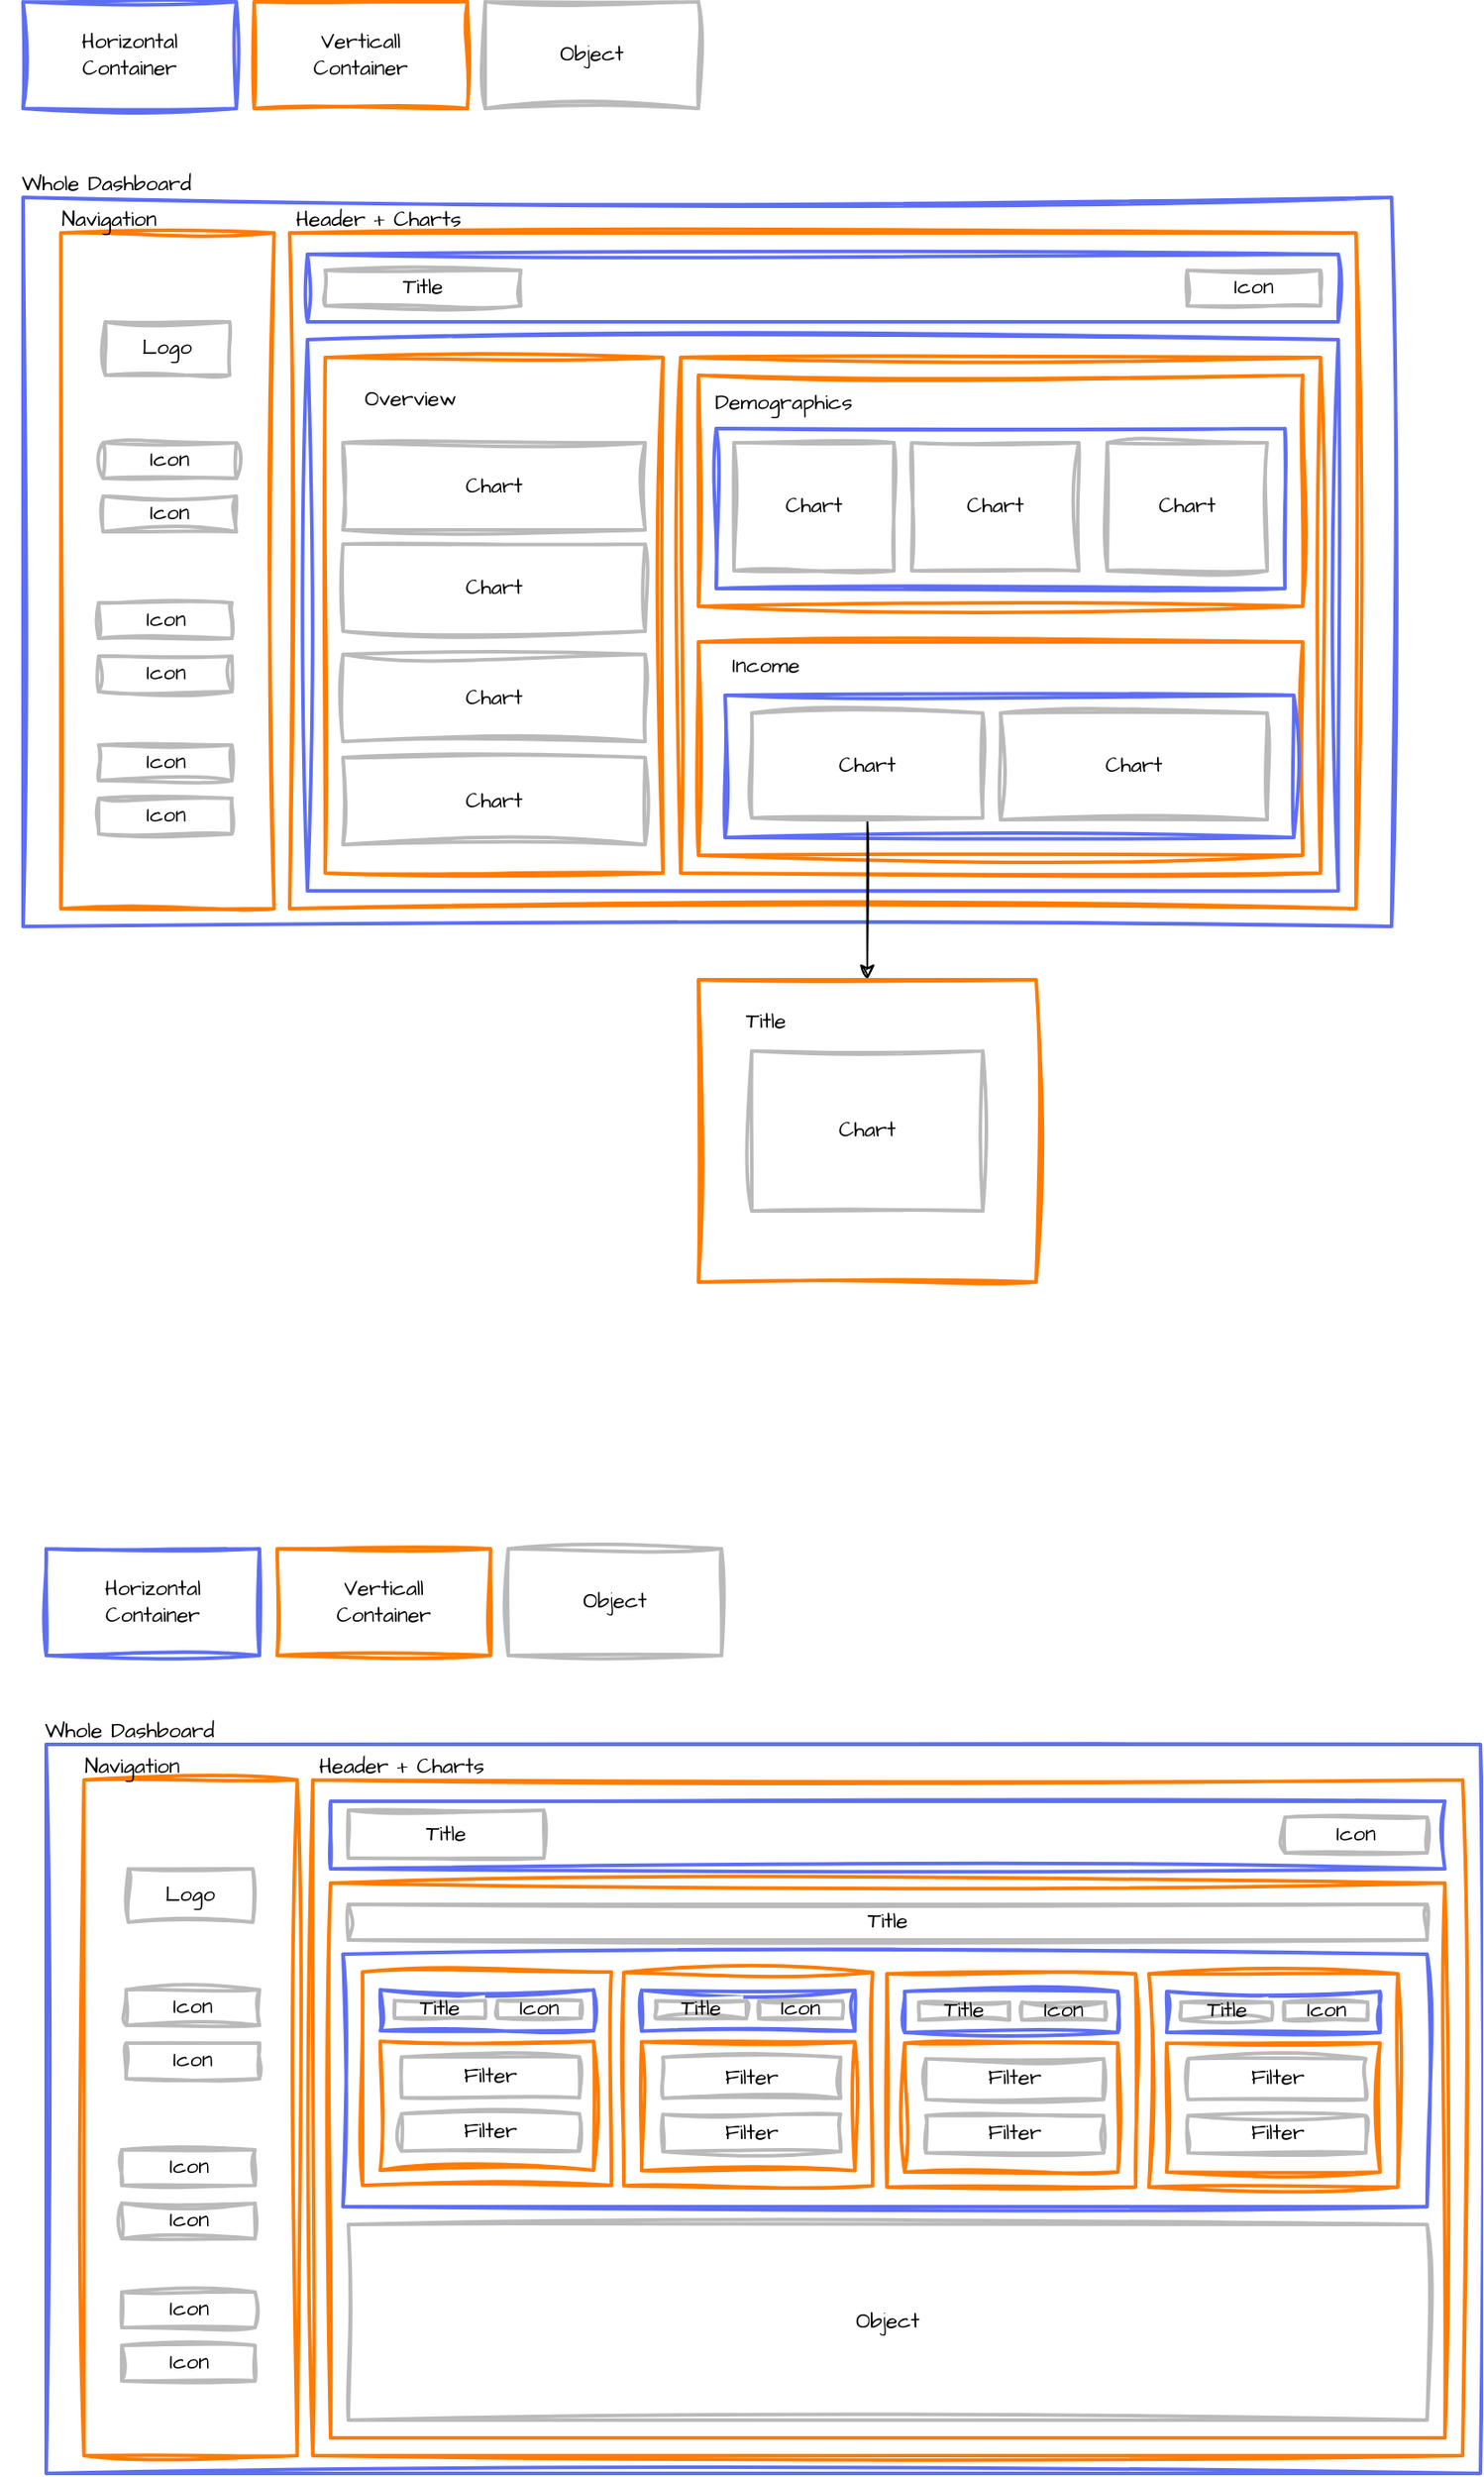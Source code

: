 <mxfile version="24.7.5">
  <diagram name="Page-1" id="OHAWIZGEzR0WurvWpqZ9">
    <mxGraphModel dx="1290" dy="629" grid="1" gridSize="10" guides="1" tooltips="1" connect="1" arrows="1" fold="1" page="1" pageScale="1" pageWidth="850" pageHeight="1100" math="0" shadow="0">
      <root>
        <mxCell id="0" />
        <mxCell id="1" parent="0" />
        <mxCell id="EzXioo47F4SOr7nf9TOk-4" value="Horizontal&lt;br&gt;Container" style="rounded=0;whiteSpace=wrap;html=1;sketch=1;hachureGap=4;jiggle=2;curveFitting=1;fontFamily=Architects Daughter;fontSource=https%3A%2F%2Ffonts.googleapis.com%2Fcss%3Ffamily%3DArchitects%2BDaughter;strokeColor=#5d6ef4;strokeWidth=2;" parent="1" vertex="1">
          <mxGeometry x="30" y="280" width="120" height="60" as="geometry" />
        </mxCell>
        <mxCell id="EzXioo47F4SOr7nf9TOk-5" value="Verticall&lt;br&gt;Container" style="rounded=0;whiteSpace=wrap;html=1;sketch=1;hachureGap=4;jiggle=2;curveFitting=1;fontFamily=Architects Daughter;fontSource=https%3A%2F%2Ffonts.googleapis.com%2Fcss%3Ffamily%3DArchitects%2BDaughter;strokeColor=#ff7b00;strokeWidth=2;" parent="1" vertex="1">
          <mxGeometry x="160" y="280" width="120" height="60" as="geometry" />
        </mxCell>
        <mxCell id="EzXioo47F4SOr7nf9TOk-6" value="Object" style="rounded=0;whiteSpace=wrap;html=1;sketch=1;hachureGap=4;jiggle=2;curveFitting=1;fontFamily=Architects Daughter;fontSource=https%3A%2F%2Ffonts.googleapis.com%2Fcss%3Ffamily%3DArchitects%2BDaughter;strokeColor=#bababa;strokeWidth=2;" parent="1" vertex="1">
          <mxGeometry x="290" y="280" width="120" height="60" as="geometry" />
        </mxCell>
        <mxCell id="EzXioo47F4SOr7nf9TOk-7" value="Horizontal&lt;br&gt;Container" style="rounded=0;whiteSpace=wrap;html=1;sketch=1;hachureGap=4;jiggle=2;curveFitting=1;fontFamily=Architects Daughter;fontSource=https%3A%2F%2Ffonts.googleapis.com%2Fcss%3Ffamily%3DArchitects%2BDaughter;strokeColor=#5d6ef4;strokeWidth=2;" parent="1" vertex="1">
          <mxGeometry x="30" y="390" width="770" height="410" as="geometry" />
        </mxCell>
        <mxCell id="EzXioo47F4SOr7nf9TOk-8" value="Whole Dashboard" style="text;html=1;align=center;verticalAlign=middle;whiteSpace=wrap;rounded=0;fontFamily=Architects Daughter;fontSource=https%3A%2F%2Ffonts.googleapis.com%2Fcss%3Ffamily%3DArchitects%2BDaughter;" parent="1" vertex="1">
          <mxGeometry x="17" y="370" width="120" height="25" as="geometry" />
        </mxCell>
        <mxCell id="EzXioo47F4SOr7nf9TOk-9" value="" style="rounded=0;whiteSpace=wrap;html=1;sketch=1;hachureGap=4;jiggle=2;curveFitting=1;fontFamily=Architects Daughter;fontSource=https%3A%2F%2Ffonts.googleapis.com%2Fcss%3Ffamily%3DArchitects%2BDaughter;strokeColor=#ff7b00;strokeWidth=2;" parent="1" vertex="1">
          <mxGeometry x="51.25" y="410" width="120" height="380" as="geometry" />
        </mxCell>
        <mxCell id="EzXioo47F4SOr7nf9TOk-10" value="" style="rounded=0;whiteSpace=wrap;html=1;sketch=1;hachureGap=4;jiggle=2;curveFitting=1;fontFamily=Architects Daughter;fontSource=https%3A%2F%2Ffonts.googleapis.com%2Fcss%3Ffamily%3DArchitects%2BDaughter;strokeColor=#ff7b00;strokeWidth=2;" parent="1" vertex="1">
          <mxGeometry x="180" y="410" width="600" height="380" as="geometry" />
        </mxCell>
        <mxCell id="EzXioo47F4SOr7nf9TOk-11" value="Navigation" style="text;html=1;align=center;verticalAlign=middle;whiteSpace=wrap;rounded=0;fontFamily=Architects Daughter;fontSource=https%3A%2F%2Ffonts.googleapis.com%2Fcss%3Ffamily%3DArchitects%2BDaughter;" parent="1" vertex="1">
          <mxGeometry x="20" y="390" width="117" height="25" as="geometry" />
        </mxCell>
        <mxCell id="EzXioo47F4SOr7nf9TOk-12" value="Header + Charts" style="text;html=1;align=center;verticalAlign=middle;whiteSpace=wrap;rounded=0;fontFamily=Architects Daughter;fontSource=https%3A%2F%2Ffonts.googleapis.com%2Fcss%3Ffamily%3DArchitects%2BDaughter;" parent="1" vertex="1">
          <mxGeometry x="170" y="390" width="120" height="25" as="geometry" />
        </mxCell>
        <mxCell id="EzXioo47F4SOr7nf9TOk-13" value="Logo" style="rounded=0;whiteSpace=wrap;html=1;sketch=1;hachureGap=4;jiggle=2;curveFitting=1;fontFamily=Architects Daughter;fontSource=https%3A%2F%2Ffonts.googleapis.com%2Fcss%3Ffamily%3DArchitects%2BDaughter;strokeColor=#bababa;strokeWidth=2;" parent="1" vertex="1">
          <mxGeometry x="76.25" y="460" width="70" height="30" as="geometry" />
        </mxCell>
        <mxCell id="EzXioo47F4SOr7nf9TOk-17" value="Icon" style="rounded=0;whiteSpace=wrap;html=1;sketch=1;hachureGap=4;jiggle=2;curveFitting=1;fontFamily=Architects Daughter;fontSource=https%3A%2F%2Ffonts.googleapis.com%2Fcss%3Ffamily%3DArchitects%2BDaughter;strokeColor=#bababa;strokeWidth=2;" parent="1" vertex="1">
          <mxGeometry x="72.5" y="728" width="75" height="20" as="geometry" />
        </mxCell>
        <mxCell id="EzXioo47F4SOr7nf9TOk-18" value="Icon" style="rounded=0;whiteSpace=wrap;html=1;sketch=1;hachureGap=4;jiggle=2;curveFitting=1;fontFamily=Architects Daughter;fontSource=https%3A%2F%2Ffonts.googleapis.com%2Fcss%3Ffamily%3DArchitects%2BDaughter;strokeColor=#bababa;strokeWidth=2;" parent="1" vertex="1">
          <mxGeometry x="72.5" y="698" width="75" height="20" as="geometry" />
        </mxCell>
        <mxCell id="EzXioo47F4SOr7nf9TOk-19" value="Icon" style="rounded=0;whiteSpace=wrap;html=1;sketch=1;hachureGap=4;jiggle=2;curveFitting=1;fontFamily=Architects Daughter;fontSource=https%3A%2F%2Ffonts.googleapis.com%2Fcss%3Ffamily%3DArchitects%2BDaughter;strokeColor=#bababa;strokeWidth=2;" parent="1" vertex="1">
          <mxGeometry x="72.5" y="648" width="75" height="20" as="geometry" />
        </mxCell>
        <mxCell id="EzXioo47F4SOr7nf9TOk-20" value="Icon" style="rounded=0;whiteSpace=wrap;html=1;sketch=1;hachureGap=4;jiggle=2;curveFitting=1;fontFamily=Architects Daughter;fontSource=https%3A%2F%2Ffonts.googleapis.com%2Fcss%3Ffamily%3DArchitects%2BDaughter;strokeColor=#bababa;strokeWidth=2;" parent="1" vertex="1">
          <mxGeometry x="72.5" y="618" width="75" height="20" as="geometry" />
        </mxCell>
        <mxCell id="EzXioo47F4SOr7nf9TOk-21" value="Icon" style="rounded=0;whiteSpace=wrap;html=1;sketch=1;hachureGap=4;jiggle=2;curveFitting=1;fontFamily=Architects Daughter;fontSource=https%3A%2F%2Ffonts.googleapis.com%2Fcss%3Ffamily%3DArchitects%2BDaughter;strokeColor=#bababa;strokeWidth=2;" parent="1" vertex="1">
          <mxGeometry x="75" y="558" width="75" height="20" as="geometry" />
        </mxCell>
        <mxCell id="EzXioo47F4SOr7nf9TOk-22" value="Icon" style="rounded=0;whiteSpace=wrap;html=1;sketch=1;hachureGap=4;jiggle=2;curveFitting=1;fontFamily=Architects Daughter;fontSource=https%3A%2F%2Ffonts.googleapis.com%2Fcss%3Ffamily%3DArchitects%2BDaughter;strokeColor=#bababa;strokeWidth=2;" parent="1" vertex="1">
          <mxGeometry x="75" y="528" width="75" height="20" as="geometry" />
        </mxCell>
        <mxCell id="EzXioo47F4SOr7nf9TOk-23" value="" style="rounded=0;whiteSpace=wrap;html=1;sketch=1;hachureGap=4;jiggle=2;curveFitting=1;fontFamily=Architects Daughter;fontSource=https%3A%2F%2Ffonts.googleapis.com%2Fcss%3Ffamily%3DArchitects%2BDaughter;strokeColor=#5d6ef4;strokeWidth=2;" parent="1" vertex="1">
          <mxGeometry x="190" y="422" width="580" height="38" as="geometry" />
        </mxCell>
        <mxCell id="EzXioo47F4SOr7nf9TOk-24" value="Horizontal&lt;br&gt;Container" style="rounded=0;whiteSpace=wrap;html=1;sketch=1;hachureGap=4;jiggle=2;curveFitting=1;fontFamily=Architects Daughter;fontSource=https%3A%2F%2Ffonts.googleapis.com%2Fcss%3Ffamily%3DArchitects%2BDaughter;strokeColor=#5d6ef4;strokeWidth=2;" parent="1" vertex="1">
          <mxGeometry x="190" y="470" width="580" height="310" as="geometry" />
        </mxCell>
        <mxCell id="EzXioo47F4SOr7nf9TOk-25" value="" style="rounded=0;whiteSpace=wrap;html=1;sketch=1;hachureGap=4;jiggle=2;curveFitting=1;fontFamily=Architects Daughter;fontSource=https%3A%2F%2Ffonts.googleapis.com%2Fcss%3Ffamily%3DArchitects%2BDaughter;strokeColor=#ff7b00;strokeWidth=2;" parent="1" vertex="1">
          <mxGeometry x="200" y="480" width="190" height="290" as="geometry" />
        </mxCell>
        <mxCell id="EzXioo47F4SOr7nf9TOk-26" value="" style="rounded=0;whiteSpace=wrap;html=1;sketch=1;hachureGap=4;jiggle=2;curveFitting=1;fontFamily=Architects Daughter;fontSource=https%3A%2F%2Ffonts.googleapis.com%2Fcss%3Ffamily%3DArchitects%2BDaughter;strokeColor=#ff7b00;strokeWidth=2;" parent="1" vertex="1">
          <mxGeometry x="400" y="480" width="360" height="290" as="geometry" />
        </mxCell>
        <mxCell id="EzXioo47F4SOr7nf9TOk-27" value="Title" style="rounded=0;whiteSpace=wrap;html=1;sketch=1;hachureGap=4;jiggle=2;curveFitting=1;fontFamily=Architects Daughter;fontSource=https%3A%2F%2Ffonts.googleapis.com%2Fcss%3Ffamily%3DArchitects%2BDaughter;strokeColor=#bababa;strokeWidth=2;" parent="1" vertex="1">
          <mxGeometry x="200" y="431" width="110" height="20" as="geometry" />
        </mxCell>
        <mxCell id="EzXioo47F4SOr7nf9TOk-28" value="Icon" style="rounded=0;whiteSpace=wrap;html=1;sketch=1;hachureGap=4;jiggle=2;curveFitting=1;fontFamily=Architects Daughter;fontSource=https%3A%2F%2Ffonts.googleapis.com%2Fcss%3Ffamily%3DArchitects%2BDaughter;strokeColor=#bababa;strokeWidth=2;" parent="1" vertex="1">
          <mxGeometry x="685" y="431" width="75" height="20" as="geometry" />
        </mxCell>
        <mxCell id="EzXioo47F4SOr7nf9TOk-29" value="Overview" style="text;html=1;align=center;verticalAlign=middle;whiteSpace=wrap;rounded=0;fontFamily=Architects Daughter;fontSource=https%3A%2F%2Ffonts.googleapis.com%2Fcss%3Ffamily%3DArchitects%2BDaughter;" parent="1" vertex="1">
          <mxGeometry x="190" y="490" width="116" height="28" as="geometry" />
        </mxCell>
        <mxCell id="EzXioo47F4SOr7nf9TOk-30" value="" style="rounded=0;whiteSpace=wrap;html=1;sketch=1;hachureGap=4;jiggle=2;curveFitting=1;fontFamily=Architects Daughter;fontSource=https%3A%2F%2Ffonts.googleapis.com%2Fcss%3Ffamily%3DArchitects%2BDaughter;strokeColor=#ff7b00;strokeWidth=2;" parent="1" vertex="1">
          <mxGeometry x="410" y="490" width="340" height="130" as="geometry" />
        </mxCell>
        <mxCell id="EzXioo47F4SOr7nf9TOk-31" value="" style="rounded=0;whiteSpace=wrap;html=1;sketch=1;hachureGap=4;jiggle=2;curveFitting=1;fontFamily=Architects Daughter;fontSource=https%3A%2F%2Ffonts.googleapis.com%2Fcss%3Ffamily%3DArchitects%2BDaughter;strokeColor=#ff7b00;strokeWidth=2;" parent="1" vertex="1">
          <mxGeometry x="410" y="640" width="340" height="120" as="geometry" />
        </mxCell>
        <mxCell id="EzXioo47F4SOr7nf9TOk-32" value="Demographics" style="text;html=1;align=center;verticalAlign=middle;whiteSpace=wrap;rounded=0;fontFamily=Architects Daughter;fontSource=https%3A%2F%2Ffonts.googleapis.com%2Fcss%3Ffamily%3DArchitects%2BDaughter;" parent="1" vertex="1">
          <mxGeometry x="400" y="492" width="116" height="28" as="geometry" />
        </mxCell>
        <mxCell id="EzXioo47F4SOr7nf9TOk-33" value="Income" style="text;html=1;align=center;verticalAlign=middle;whiteSpace=wrap;rounded=0;fontFamily=Architects Daughter;fontSource=https%3A%2F%2Ffonts.googleapis.com%2Fcss%3Ffamily%3DArchitects%2BDaughter;" parent="1" vertex="1">
          <mxGeometry x="390" y="640" width="116" height="28" as="geometry" />
        </mxCell>
        <mxCell id="EzXioo47F4SOr7nf9TOk-34" value="" style="rounded=0;whiteSpace=wrap;html=1;sketch=1;hachureGap=4;jiggle=2;curveFitting=1;fontFamily=Architects Daughter;fontSource=https%3A%2F%2Ffonts.googleapis.com%2Fcss%3Ffamily%3DArchitects%2BDaughter;strokeColor=#5d6ef4;strokeWidth=2;" parent="1" vertex="1">
          <mxGeometry x="420" y="520" width="320" height="90" as="geometry" />
        </mxCell>
        <mxCell id="EzXioo47F4SOr7nf9TOk-35" value="Chart" style="rounded=0;whiteSpace=wrap;html=1;sketch=1;hachureGap=4;jiggle=2;curveFitting=1;fontFamily=Architects Daughter;fontSource=https%3A%2F%2Ffonts.googleapis.com%2Fcss%3Ffamily%3DArchitects%2BDaughter;strokeColor=#bababa;strokeWidth=2;" parent="1" vertex="1">
          <mxGeometry x="430" y="528" width="90" height="72" as="geometry" />
        </mxCell>
        <mxCell id="EzXioo47F4SOr7nf9TOk-42" value="Chart" style="rounded=0;whiteSpace=wrap;html=1;sketch=1;hachureGap=4;jiggle=2;curveFitting=1;fontFamily=Architects Daughter;fontSource=https%3A%2F%2Ffonts.googleapis.com%2Fcss%3Ffamily%3DArchitects%2BDaughter;strokeColor=#bababa;strokeWidth=2;" parent="1" vertex="1">
          <mxGeometry x="640" y="528" width="90" height="72" as="geometry" />
        </mxCell>
        <mxCell id="EzXioo47F4SOr7nf9TOk-43" value="Chart" style="rounded=0;whiteSpace=wrap;html=1;sketch=1;hachureGap=4;jiggle=2;curveFitting=1;fontFamily=Architects Daughter;fontSource=https%3A%2F%2Ffonts.googleapis.com%2Fcss%3Ffamily%3DArchitects%2BDaughter;strokeColor=#bababa;strokeWidth=2;" parent="1" vertex="1">
          <mxGeometry x="530" y="528" width="94" height="72" as="geometry" />
        </mxCell>
        <mxCell id="EzXioo47F4SOr7nf9TOk-44" value="" style="rounded=0;whiteSpace=wrap;html=1;sketch=1;hachureGap=4;jiggle=2;curveFitting=1;fontFamily=Architects Daughter;fontSource=https%3A%2F%2Ffonts.googleapis.com%2Fcss%3Ffamily%3DArchitects%2BDaughter;strokeColor=#5d6ef4;strokeWidth=2;" parent="1" vertex="1">
          <mxGeometry x="425" y="670" width="320" height="80" as="geometry" />
        </mxCell>
        <mxCell id="EzXioo47F4SOr7nf9TOk-53" style="edgeStyle=orthogonalEdgeStyle;rounded=0;sketch=1;hachureGap=4;jiggle=2;curveFitting=1;orthogonalLoop=1;jettySize=auto;html=1;exitX=0.5;exitY=1;exitDx=0;exitDy=0;entryX=0.5;entryY=0;entryDx=0;entryDy=0;fontFamily=Architects Daughter;fontSource=https%3A%2F%2Ffonts.googleapis.com%2Fcss%3Ffamily%3DArchitects%2BDaughter;" parent="1" source="EzXioo47F4SOr7nf9TOk-45" target="EzXioo47F4SOr7nf9TOk-49" edge="1">
          <mxGeometry relative="1" as="geometry" />
        </mxCell>
        <mxCell id="EzXioo47F4SOr7nf9TOk-45" value="Chart" style="rounded=0;whiteSpace=wrap;html=1;sketch=1;hachureGap=4;jiggle=2;curveFitting=1;fontFamily=Architects Daughter;fontSource=https%3A%2F%2Ffonts.googleapis.com%2Fcss%3Ffamily%3DArchitects%2BDaughter;strokeColor=#bababa;strokeWidth=2;" parent="1" vertex="1">
          <mxGeometry x="440" y="680" width="130" height="59" as="geometry" />
        </mxCell>
        <mxCell id="EzXioo47F4SOr7nf9TOk-48" value="Chart" style="rounded=0;whiteSpace=wrap;html=1;sketch=1;hachureGap=4;jiggle=2;curveFitting=1;fontFamily=Architects Daughter;fontSource=https%3A%2F%2Ffonts.googleapis.com%2Fcss%3Ffamily%3DArchitects%2BDaughter;strokeColor=#bababa;strokeWidth=2;" parent="1" vertex="1">
          <mxGeometry x="580" y="680" width="150" height="60" as="geometry" />
        </mxCell>
        <mxCell id="EzXioo47F4SOr7nf9TOk-49" value="" style="rounded=0;whiteSpace=wrap;html=1;sketch=1;hachureGap=4;jiggle=2;curveFitting=1;fontFamily=Architects Daughter;fontSource=https%3A%2F%2Ffonts.googleapis.com%2Fcss%3Ffamily%3DArchitects%2BDaughter;strokeColor=#ff7b00;strokeWidth=2;" parent="1" vertex="1">
          <mxGeometry x="410" y="830" width="190" height="170" as="geometry" />
        </mxCell>
        <mxCell id="EzXioo47F4SOr7nf9TOk-50" value="Title" style="text;html=1;align=center;verticalAlign=middle;whiteSpace=wrap;rounded=0;fontFamily=Architects Daughter;fontSource=https%3A%2F%2Ffonts.googleapis.com%2Fcss%3Ffamily%3DArchitects%2BDaughter;" parent="1" vertex="1">
          <mxGeometry x="390" y="840" width="116" height="28" as="geometry" />
        </mxCell>
        <mxCell id="EzXioo47F4SOr7nf9TOk-51" value="Chart" style="rounded=0;whiteSpace=wrap;html=1;sketch=1;hachureGap=4;jiggle=2;curveFitting=1;fontFamily=Architects Daughter;fontSource=https%3A%2F%2Ffonts.googleapis.com%2Fcss%3Ffamily%3DArchitects%2BDaughter;strokeColor=#bababa;strokeWidth=2;" parent="1" vertex="1">
          <mxGeometry x="440" y="870" width="130" height="90" as="geometry" />
        </mxCell>
        <mxCell id="EzXioo47F4SOr7nf9TOk-52" style="edgeStyle=orthogonalEdgeStyle;rounded=0;sketch=1;hachureGap=4;jiggle=2;curveFitting=1;orthogonalLoop=1;jettySize=auto;html=1;exitX=0.5;exitY=1;exitDx=0;exitDy=0;fontFamily=Architects Daughter;fontSource=https%3A%2F%2Ffonts.googleapis.com%2Fcss%3Ffamily%3DArchitects%2BDaughter;" parent="1" source="EzXioo47F4SOr7nf9TOk-49" target="EzXioo47F4SOr7nf9TOk-49" edge="1">
          <mxGeometry relative="1" as="geometry" />
        </mxCell>
        <mxCell id="EzXioo47F4SOr7nf9TOk-54" value="Chart" style="rounded=0;whiteSpace=wrap;html=1;sketch=1;hachureGap=4;jiggle=2;curveFitting=1;fontFamily=Architects Daughter;fontSource=https%3A%2F%2Ffonts.googleapis.com%2Fcss%3Ffamily%3DArchitects%2BDaughter;strokeColor=#bababa;strokeWidth=2;" parent="1" vertex="1">
          <mxGeometry x="210" y="528" width="170" height="49" as="geometry" />
        </mxCell>
        <mxCell id="EzXioo47F4SOr7nf9TOk-55" value="Chart" style="rounded=0;whiteSpace=wrap;html=1;sketch=1;hachureGap=4;jiggle=2;curveFitting=1;fontFamily=Architects Daughter;fontSource=https%3A%2F%2Ffonts.googleapis.com%2Fcss%3Ffamily%3DArchitects%2BDaughter;strokeColor=#bababa;strokeWidth=2;" parent="1" vertex="1">
          <mxGeometry x="210" y="585" width="170" height="49" as="geometry" />
        </mxCell>
        <mxCell id="EzXioo47F4SOr7nf9TOk-56" value="Chart" style="rounded=0;whiteSpace=wrap;html=1;sketch=1;hachureGap=4;jiggle=2;curveFitting=1;fontFamily=Architects Daughter;fontSource=https%3A%2F%2Ffonts.googleapis.com%2Fcss%3Ffamily%3DArchitects%2BDaughter;strokeColor=#bababa;strokeWidth=2;" parent="1" vertex="1">
          <mxGeometry x="210" y="647" width="170" height="49" as="geometry" />
        </mxCell>
        <mxCell id="EzXioo47F4SOr7nf9TOk-57" value="Chart" style="rounded=0;whiteSpace=wrap;html=1;sketch=1;hachureGap=4;jiggle=2;curveFitting=1;fontFamily=Architects Daughter;fontSource=https%3A%2F%2Ffonts.googleapis.com%2Fcss%3Ffamily%3DArchitects%2BDaughter;strokeColor=#bababa;strokeWidth=2;" parent="1" vertex="1">
          <mxGeometry x="210" y="705" width="170" height="49" as="geometry" />
        </mxCell>
        <mxCell id="H-JO2pR7W067srRRhPa5-1" value="Horizontal&lt;br&gt;Container" style="rounded=0;whiteSpace=wrap;html=1;sketch=1;hachureGap=4;jiggle=2;curveFitting=1;fontFamily=Architects Daughter;fontSource=https%3A%2F%2Ffonts.googleapis.com%2Fcss%3Ffamily%3DArchitects%2BDaughter;strokeColor=#5d6ef4;strokeWidth=2;" vertex="1" parent="1">
          <mxGeometry x="43" y="1150" width="120" height="60" as="geometry" />
        </mxCell>
        <mxCell id="H-JO2pR7W067srRRhPa5-2" value="Verticall&lt;br&gt;Container" style="rounded=0;whiteSpace=wrap;html=1;sketch=1;hachureGap=4;jiggle=2;curveFitting=1;fontFamily=Architects Daughter;fontSource=https%3A%2F%2Ffonts.googleapis.com%2Fcss%3Ffamily%3DArchitects%2BDaughter;strokeColor=#ff7b00;strokeWidth=2;" vertex="1" parent="1">
          <mxGeometry x="173" y="1150" width="120" height="60" as="geometry" />
        </mxCell>
        <mxCell id="H-JO2pR7W067srRRhPa5-3" value="Object" style="rounded=0;whiteSpace=wrap;html=1;sketch=1;hachureGap=4;jiggle=2;curveFitting=1;fontFamily=Architects Daughter;fontSource=https%3A%2F%2Ffonts.googleapis.com%2Fcss%3Ffamily%3DArchitects%2BDaughter;strokeColor=#bababa;strokeWidth=2;" vertex="1" parent="1">
          <mxGeometry x="303" y="1150" width="120" height="60" as="geometry" />
        </mxCell>
        <mxCell id="H-JO2pR7W067srRRhPa5-4" value="Horizontal&lt;br&gt;Container" style="rounded=0;whiteSpace=wrap;html=1;sketch=1;hachureGap=4;jiggle=2;curveFitting=1;fontFamily=Architects Daughter;fontSource=https%3A%2F%2Ffonts.googleapis.com%2Fcss%3Ffamily%3DArchitects%2BDaughter;strokeColor=#5d6ef4;strokeWidth=2;" vertex="1" parent="1">
          <mxGeometry x="43" y="1260" width="807" height="410" as="geometry" />
        </mxCell>
        <mxCell id="H-JO2pR7W067srRRhPa5-5" value="Whole Dashboard" style="text;html=1;align=center;verticalAlign=middle;whiteSpace=wrap;rounded=0;fontFamily=Architects Daughter;fontSource=https%3A%2F%2Ffonts.googleapis.com%2Fcss%3Ffamily%3DArchitects%2BDaughter;" vertex="1" parent="1">
          <mxGeometry x="30" y="1240" width="120" height="25" as="geometry" />
        </mxCell>
        <mxCell id="H-JO2pR7W067srRRhPa5-6" value="" style="rounded=0;whiteSpace=wrap;html=1;sketch=1;hachureGap=4;jiggle=2;curveFitting=1;fontFamily=Architects Daughter;fontSource=https%3A%2F%2Ffonts.googleapis.com%2Fcss%3Ffamily%3DArchitects%2BDaughter;strokeColor=#ff7b00;strokeWidth=2;" vertex="1" parent="1">
          <mxGeometry x="64.25" y="1280" width="120" height="380" as="geometry" />
        </mxCell>
        <mxCell id="H-JO2pR7W067srRRhPa5-7" value="" style="rounded=0;whiteSpace=wrap;html=1;sketch=1;hachureGap=4;jiggle=2;curveFitting=1;fontFamily=Architects Daughter;fontSource=https%3A%2F%2Ffonts.googleapis.com%2Fcss%3Ffamily%3DArchitects%2BDaughter;strokeColor=#ff7b00;strokeWidth=2;" vertex="1" parent="1">
          <mxGeometry x="193" y="1280" width="647" height="380" as="geometry" />
        </mxCell>
        <mxCell id="H-JO2pR7W067srRRhPa5-8" value="Navigation" style="text;html=1;align=center;verticalAlign=middle;whiteSpace=wrap;rounded=0;fontFamily=Architects Daughter;fontSource=https%3A%2F%2Ffonts.googleapis.com%2Fcss%3Ffamily%3DArchitects%2BDaughter;" vertex="1" parent="1">
          <mxGeometry x="33" y="1260" width="117" height="25" as="geometry" />
        </mxCell>
        <mxCell id="H-JO2pR7W067srRRhPa5-9" value="Header + Charts" style="text;html=1;align=center;verticalAlign=middle;whiteSpace=wrap;rounded=0;fontFamily=Architects Daughter;fontSource=https%3A%2F%2Ffonts.googleapis.com%2Fcss%3Ffamily%3DArchitects%2BDaughter;" vertex="1" parent="1">
          <mxGeometry x="183" y="1260" width="120" height="25" as="geometry" />
        </mxCell>
        <mxCell id="H-JO2pR7W067srRRhPa5-10" value="Logo" style="rounded=0;whiteSpace=wrap;html=1;sketch=1;hachureGap=4;jiggle=2;curveFitting=1;fontFamily=Architects Daughter;fontSource=https%3A%2F%2Ffonts.googleapis.com%2Fcss%3Ffamily%3DArchitects%2BDaughter;strokeColor=#bababa;strokeWidth=2;" vertex="1" parent="1">
          <mxGeometry x="89.25" y="1330" width="70" height="30" as="geometry" />
        </mxCell>
        <mxCell id="H-JO2pR7W067srRRhPa5-11" value="Icon" style="rounded=0;whiteSpace=wrap;html=1;sketch=1;hachureGap=4;jiggle=2;curveFitting=1;fontFamily=Architects Daughter;fontSource=https%3A%2F%2Ffonts.googleapis.com%2Fcss%3Ffamily%3DArchitects%2BDaughter;strokeColor=#bababa;strokeWidth=2;" vertex="1" parent="1">
          <mxGeometry x="85.5" y="1598" width="75" height="20" as="geometry" />
        </mxCell>
        <mxCell id="H-JO2pR7W067srRRhPa5-12" value="Icon" style="rounded=0;whiteSpace=wrap;html=1;sketch=1;hachureGap=4;jiggle=2;curveFitting=1;fontFamily=Architects Daughter;fontSource=https%3A%2F%2Ffonts.googleapis.com%2Fcss%3Ffamily%3DArchitects%2BDaughter;strokeColor=#bababa;strokeWidth=2;" vertex="1" parent="1">
          <mxGeometry x="85.5" y="1568" width="75" height="20" as="geometry" />
        </mxCell>
        <mxCell id="H-JO2pR7W067srRRhPa5-13" value="Icon" style="rounded=0;whiteSpace=wrap;html=1;sketch=1;hachureGap=4;jiggle=2;curveFitting=1;fontFamily=Architects Daughter;fontSource=https%3A%2F%2Ffonts.googleapis.com%2Fcss%3Ffamily%3DArchitects%2BDaughter;strokeColor=#bababa;strokeWidth=2;" vertex="1" parent="1">
          <mxGeometry x="85.5" y="1518" width="75" height="20" as="geometry" />
        </mxCell>
        <mxCell id="H-JO2pR7W067srRRhPa5-14" value="Icon" style="rounded=0;whiteSpace=wrap;html=1;sketch=1;hachureGap=4;jiggle=2;curveFitting=1;fontFamily=Architects Daughter;fontSource=https%3A%2F%2Ffonts.googleapis.com%2Fcss%3Ffamily%3DArchitects%2BDaughter;strokeColor=#bababa;strokeWidth=2;" vertex="1" parent="1">
          <mxGeometry x="85.5" y="1488" width="75" height="20" as="geometry" />
        </mxCell>
        <mxCell id="H-JO2pR7W067srRRhPa5-15" value="Icon" style="rounded=0;whiteSpace=wrap;html=1;sketch=1;hachureGap=4;jiggle=2;curveFitting=1;fontFamily=Architects Daughter;fontSource=https%3A%2F%2Ffonts.googleapis.com%2Fcss%3Ffamily%3DArchitects%2BDaughter;strokeColor=#bababa;strokeWidth=2;" vertex="1" parent="1">
          <mxGeometry x="88" y="1428" width="75" height="20" as="geometry" />
        </mxCell>
        <mxCell id="H-JO2pR7W067srRRhPa5-16" value="Icon" style="rounded=0;whiteSpace=wrap;html=1;sketch=1;hachureGap=4;jiggle=2;curveFitting=1;fontFamily=Architects Daughter;fontSource=https%3A%2F%2Ffonts.googleapis.com%2Fcss%3Ffamily%3DArchitects%2BDaughter;strokeColor=#bababa;strokeWidth=2;" vertex="1" parent="1">
          <mxGeometry x="88" y="1398" width="75" height="20" as="geometry" />
        </mxCell>
        <mxCell id="H-JO2pR7W067srRRhPa5-17" value="" style="rounded=0;whiteSpace=wrap;html=1;sketch=1;hachureGap=4;jiggle=2;curveFitting=1;fontFamily=Architects Daughter;fontSource=https%3A%2F%2Ffonts.googleapis.com%2Fcss%3Ffamily%3DArchitects%2BDaughter;strokeColor=#5d6ef4;strokeWidth=2;" vertex="1" parent="1">
          <mxGeometry x="203" y="1292" width="627" height="38" as="geometry" />
        </mxCell>
        <mxCell id="H-JO2pR7W067srRRhPa5-21" value="Title" style="rounded=0;whiteSpace=wrap;html=1;sketch=1;hachureGap=4;jiggle=2;curveFitting=1;fontFamily=Architects Daughter;fontSource=https%3A%2F%2Ffonts.googleapis.com%2Fcss%3Ffamily%3DArchitects%2BDaughter;strokeColor=#bababa;strokeWidth=2;" vertex="1" parent="1">
          <mxGeometry x="213" y="1297" width="110" height="27" as="geometry" />
        </mxCell>
        <mxCell id="H-JO2pR7W067srRRhPa5-22" value="Icon" style="rounded=0;whiteSpace=wrap;html=1;sketch=1;hachureGap=4;jiggle=2;curveFitting=1;fontFamily=Architects Daughter;fontSource=https%3A%2F%2Ffonts.googleapis.com%2Fcss%3Ffamily%3DArchitects%2BDaughter;strokeColor=#bababa;strokeWidth=2;" vertex="1" parent="1">
          <mxGeometry x="740" y="1301" width="80" height="20" as="geometry" />
        </mxCell>
        <mxCell id="H-JO2pR7W067srRRhPa5-39" value="" style="rounded=0;whiteSpace=wrap;html=1;sketch=1;hachureGap=4;jiggle=2;curveFitting=1;fontFamily=Architects Daughter;fontSource=https%3A%2F%2Ffonts.googleapis.com%2Fcss%3Ffamily%3DArchitects%2BDaughter;strokeColor=#ff7b00;strokeWidth=2;" vertex="1" parent="1">
          <mxGeometry x="203" y="1338" width="627" height="312" as="geometry" />
        </mxCell>
        <mxCell id="H-JO2pR7W067srRRhPa5-40" value="Title" style="rounded=0;whiteSpace=wrap;html=1;sketch=1;hachureGap=4;jiggle=2;curveFitting=1;fontFamily=Architects Daughter;fontSource=https%3A%2F%2Ffonts.googleapis.com%2Fcss%3Ffamily%3DArchitects%2BDaughter;strokeColor=#bababa;strokeWidth=2;" vertex="1" parent="1">
          <mxGeometry x="213" y="1350" width="607" height="20" as="geometry" />
        </mxCell>
        <mxCell id="H-JO2pR7W067srRRhPa5-41" value="" style="rounded=0;whiteSpace=wrap;html=1;sketch=1;hachureGap=4;jiggle=2;curveFitting=1;fontFamily=Architects Daughter;fontSource=https%3A%2F%2Ffonts.googleapis.com%2Fcss%3Ffamily%3DArchitects%2BDaughter;strokeColor=#5d6ef4;strokeWidth=2;" vertex="1" parent="1">
          <mxGeometry x="210" y="1378" width="610" height="142" as="geometry" />
        </mxCell>
        <mxCell id="H-JO2pR7W067srRRhPa5-53" value="Object" style="rounded=0;whiteSpace=wrap;html=1;sketch=1;hachureGap=4;jiggle=2;curveFitting=1;fontFamily=Architects Daughter;fontSource=https%3A%2F%2Ffonts.googleapis.com%2Fcss%3Ffamily%3DArchitects%2BDaughter;strokeColor=#bababa;strokeWidth=2;" vertex="1" parent="1">
          <mxGeometry x="213" y="1530" width="607" height="110" as="geometry" />
        </mxCell>
        <mxCell id="H-JO2pR7W067srRRhPa5-62" value="Verticall&lt;br&gt;Container" style="rounded=0;whiteSpace=wrap;html=1;sketch=1;hachureGap=4;jiggle=2;curveFitting=1;fontFamily=Architects Daughter;fontSource=https%3A%2F%2Ffonts.googleapis.com%2Fcss%3Ffamily%3DArchitects%2BDaughter;strokeColor=#ff7b00;strokeWidth=2;" vertex="1" parent="1">
          <mxGeometry x="221" y="1388" width="140" height="120" as="geometry" />
        </mxCell>
        <mxCell id="H-JO2pR7W067srRRhPa5-63" value="" style="rounded=0;whiteSpace=wrap;html=1;sketch=1;hachureGap=4;jiggle=2;curveFitting=1;fontFamily=Architects Daughter;fontSource=https%3A%2F%2Ffonts.googleapis.com%2Fcss%3Ffamily%3DArchitects%2BDaughter;strokeColor=#ff7b00;strokeWidth=2;" vertex="1" parent="1">
          <mxGeometry x="231" y="1427" width="120" height="72.5" as="geometry" />
        </mxCell>
        <mxCell id="H-JO2pR7W067srRRhPa5-64" value="Filter&lt;span style=&quot;color: rgba(0, 0, 0, 0); font-family: monospace; font-size: 0px; text-align: start; text-wrap: nowrap;&quot;&gt;%3CmxGraphModel%3E%3Croot%3E%3CmxCell%20id%3D%220%22%2F%3E%3CmxCell%20id%3D%221%22%20parent%3D%220%22%2F%3E%3CmxCell%20id%3D%222%22%20value%3D%22Object%22%20style%3D%22rounded%3D0%3BwhiteSpace%3Dwrap%3Bhtml%3D1%3Bsketch%3D1%3BhachureGap%3D4%3Bjiggle%3D2%3BcurveFitting%3D1%3BfontFamily%3DArchitects%20Daughter%3BfontSource%3Dhttps%253A%252F%252Ffonts.googleapis.com%252Fcss%253Ffamily%253DArchitects%252BDaughter%3BstrokeColor%3D%23bababa%3BstrokeWidth%3D2%3B%22%20vertex%3D%221%22%20parent%3D%221%22%3E%3CmxGeometry%20x%3D%22303%22%20y%3D%221150%22%20width%3D%22120%22%20height%3D%2260%22%20as%3D%22geometry%22%2F%3E%3C%2FmxCell%3E%3C%2Froot%3E%3C%2FmxGraphModel%3E&lt;/span&gt;" style="rounded=0;whiteSpace=wrap;html=1;sketch=1;hachureGap=4;jiggle=2;curveFitting=1;fontFamily=Architects Daughter;fontSource=https%3A%2F%2Ffonts.googleapis.com%2Fcss%3Ffamily%3DArchitects%2BDaughter;strokeColor=#bababa;strokeWidth=2;" vertex="1" parent="1">
          <mxGeometry x="243" y="1435.75" width="100" height="23" as="geometry" />
        </mxCell>
        <mxCell id="H-JO2pR7W067srRRhPa5-65" value="Filter&lt;span style=&quot;color: rgba(0, 0, 0, 0); font-family: monospace; font-size: 0px; text-align: start; text-wrap: nowrap;&quot;&gt;%3CmxGraphModel%3E%3Croot%3E%3CmxCell%20id%3D%220%22%2F%3E%3CmxCell%20id%3D%221%22%20parent%3D%220%22%2F%3E%3CmxCell%20id%3D%222%22%20value%3D%22Object%22%20style%3D%22rounded%3D0%3BwhiteSpace%3Dwrap%3Bhtml%3D1%3Bsketch%3D1%3BhachureGap%3D4%3Bjiggle%3D2%3BcurveFitting%3D1%3BfontFamily%3DArchitects%20Daughter%3BfontSource%3Dhttps%253A%252F%252Ffonts.googleapis.com%252Fcss%253Ffamily%253DArchitects%252BDaughter%3BstrokeColor%3D%23bababa%3BstrokeWidth%3D2%3B%22%20vertex%3D%221%22%20parent%3D%221%22%3E%3CmxGeometry%20x%3D%22303%22%20y%3D%221150%22%20width%3D%22120%22%20height%3D%2260%22%20as%3D%22geometry%22%2F%3E%3C%2FmxCell%3E%3C%2Froot%3E%3C%2FmxGraphModel%3E&lt;/span&gt;" style="rounded=0;whiteSpace=wrap;html=1;sketch=1;hachureGap=4;jiggle=2;curveFitting=1;fontFamily=Architects Daughter;fontSource=https%3A%2F%2Ffonts.googleapis.com%2Fcss%3Ffamily%3DArchitects%2BDaughter;strokeColor=#bababa;strokeWidth=2;" vertex="1" parent="1">
          <mxGeometry x="243" y="1467.75" width="100" height="21" as="geometry" />
        </mxCell>
        <mxCell id="H-JO2pR7W067srRRhPa5-66" value="" style="rounded=0;whiteSpace=wrap;html=1;sketch=1;hachureGap=4;jiggle=2;curveFitting=1;fontFamily=Architects Daughter;fontSource=https%3A%2F%2Ffonts.googleapis.com%2Fcss%3Ffamily%3DArchitects%2BDaughter;strokeColor=#5d6ef4;strokeWidth=2;" vertex="1" parent="1">
          <mxGeometry x="231" y="1398" width="120" height="23" as="geometry" />
        </mxCell>
        <mxCell id="H-JO2pR7W067srRRhPa5-67" value="Title" style="rounded=0;whiteSpace=wrap;html=1;sketch=1;hachureGap=4;jiggle=2;curveFitting=1;fontFamily=Architects Daughter;fontSource=https%3A%2F%2Ffonts.googleapis.com%2Fcss%3Ffamily%3DArchitects%2BDaughter;strokeColor=#bababa;strokeWidth=2;" vertex="1" parent="1">
          <mxGeometry x="239" y="1404" width="51" height="10" as="geometry" />
        </mxCell>
        <mxCell id="H-JO2pR7W067srRRhPa5-68" value="Icon" style="rounded=0;whiteSpace=wrap;html=1;sketch=1;hachureGap=4;jiggle=2;curveFitting=1;fontFamily=Architects Daughter;fontSource=https%3A%2F%2Ffonts.googleapis.com%2Fcss%3Ffamily%3DArchitects%2BDaughter;strokeColor=#bababa;strokeWidth=2;" vertex="1" parent="1">
          <mxGeometry x="297" y="1404" width="47" height="10" as="geometry" />
        </mxCell>
        <mxCell id="H-JO2pR7W067srRRhPa5-69" value="Verticall&lt;br&gt;Container" style="rounded=0;whiteSpace=wrap;html=1;sketch=1;hachureGap=4;jiggle=2;curveFitting=1;fontFamily=Architects Daughter;fontSource=https%3A%2F%2Ffonts.googleapis.com%2Fcss%3Ffamily%3DArchitects%2BDaughter;strokeColor=#ff7b00;strokeWidth=2;" vertex="1" parent="1">
          <mxGeometry x="368" y="1388.25" width="140" height="120" as="geometry" />
        </mxCell>
        <mxCell id="H-JO2pR7W067srRRhPa5-70" value="" style="rounded=0;whiteSpace=wrap;html=1;sketch=1;hachureGap=4;jiggle=2;curveFitting=1;fontFamily=Architects Daughter;fontSource=https%3A%2F%2Ffonts.googleapis.com%2Fcss%3Ffamily%3DArchitects%2BDaughter;strokeColor=#ff7b00;strokeWidth=2;" vertex="1" parent="1">
          <mxGeometry x="378" y="1427.25" width="120" height="72.5" as="geometry" />
        </mxCell>
        <mxCell id="H-JO2pR7W067srRRhPa5-71" value="Filter&lt;span style=&quot;color: rgba(0, 0, 0, 0); font-family: monospace; font-size: 0px; text-align: start; text-wrap: nowrap;&quot;&gt;%3CmxGraphModel%3E%3Croot%3E%3CmxCell%20id%3D%220%22%2F%3E%3CmxCell%20id%3D%221%22%20parent%3D%220%22%2F%3E%3CmxCell%20id%3D%222%22%20value%3D%22Object%22%20style%3D%22rounded%3D0%3BwhiteSpace%3Dwrap%3Bhtml%3D1%3Bsketch%3D1%3BhachureGap%3D4%3Bjiggle%3D2%3BcurveFitting%3D1%3BfontFamily%3DArchitects%20Daughter%3BfontSource%3Dhttps%253A%252F%252Ffonts.googleapis.com%252Fcss%253Ffamily%253DArchitects%252BDaughter%3BstrokeColor%3D%23bababa%3BstrokeWidth%3D2%3B%22%20vertex%3D%221%22%20parent%3D%221%22%3E%3CmxGeometry%20x%3D%22303%22%20y%3D%221150%22%20width%3D%22120%22%20height%3D%2260%22%20as%3D%22geometry%22%2F%3E%3C%2FmxCell%3E%3C%2Froot%3E%3C%2FmxGraphModel%3E&lt;/span&gt;" style="rounded=0;whiteSpace=wrap;html=1;sketch=1;hachureGap=4;jiggle=2;curveFitting=1;fontFamily=Architects Daughter;fontSource=https%3A%2F%2Ffonts.googleapis.com%2Fcss%3Ffamily%3DArchitects%2BDaughter;strokeColor=#bababa;strokeWidth=2;" vertex="1" parent="1">
          <mxGeometry x="390" y="1436" width="100" height="23" as="geometry" />
        </mxCell>
        <mxCell id="H-JO2pR7W067srRRhPa5-72" value="Filter&lt;span style=&quot;color: rgba(0, 0, 0, 0); font-family: monospace; font-size: 0px; text-align: start; text-wrap: nowrap;&quot;&gt;%3CmxGraphModel%3E%3Croot%3E%3CmxCell%20id%3D%220%22%2F%3E%3CmxCell%20id%3D%221%22%20parent%3D%220%22%2F%3E%3CmxCell%20id%3D%222%22%20value%3D%22Object%22%20style%3D%22rounded%3D0%3BwhiteSpace%3Dwrap%3Bhtml%3D1%3Bsketch%3D1%3BhachureGap%3D4%3Bjiggle%3D2%3BcurveFitting%3D1%3BfontFamily%3DArchitects%20Daughter%3BfontSource%3Dhttps%253A%252F%252Ffonts.googleapis.com%252Fcss%253Ffamily%253DArchitects%252BDaughter%3BstrokeColor%3D%23bababa%3BstrokeWidth%3D2%3B%22%20vertex%3D%221%22%20parent%3D%221%22%3E%3CmxGeometry%20x%3D%22303%22%20y%3D%221150%22%20width%3D%22120%22%20height%3D%2260%22%20as%3D%22geometry%22%2F%3E%3C%2FmxCell%3E%3C%2Froot%3E%3C%2FmxGraphModel%3E&lt;/span&gt;" style="rounded=0;whiteSpace=wrap;html=1;sketch=1;hachureGap=4;jiggle=2;curveFitting=1;fontFamily=Architects Daughter;fontSource=https%3A%2F%2Ffonts.googleapis.com%2Fcss%3Ffamily%3DArchitects%2BDaughter;strokeColor=#bababa;strokeWidth=2;" vertex="1" parent="1">
          <mxGeometry x="390" y="1468" width="100" height="21" as="geometry" />
        </mxCell>
        <mxCell id="H-JO2pR7W067srRRhPa5-73" value="" style="rounded=0;whiteSpace=wrap;html=1;sketch=1;hachureGap=4;jiggle=2;curveFitting=1;fontFamily=Architects Daughter;fontSource=https%3A%2F%2Ffonts.googleapis.com%2Fcss%3Ffamily%3DArchitects%2BDaughter;strokeColor=#5d6ef4;strokeWidth=2;" vertex="1" parent="1">
          <mxGeometry x="378" y="1398.25" width="120" height="23" as="geometry" />
        </mxCell>
        <mxCell id="H-JO2pR7W067srRRhPa5-74" value="Title" style="rounded=0;whiteSpace=wrap;html=1;sketch=1;hachureGap=4;jiggle=2;curveFitting=1;fontFamily=Architects Daughter;fontSource=https%3A%2F%2Ffonts.googleapis.com%2Fcss%3Ffamily%3DArchitects%2BDaughter;strokeColor=#bababa;strokeWidth=2;" vertex="1" parent="1">
          <mxGeometry x="386" y="1404.25" width="51" height="10" as="geometry" />
        </mxCell>
        <mxCell id="H-JO2pR7W067srRRhPa5-75" value="Icon" style="rounded=0;whiteSpace=wrap;html=1;sketch=1;hachureGap=4;jiggle=2;curveFitting=1;fontFamily=Architects Daughter;fontSource=https%3A%2F%2Ffonts.googleapis.com%2Fcss%3Ffamily%3DArchitects%2BDaughter;strokeColor=#bababa;strokeWidth=2;" vertex="1" parent="1">
          <mxGeometry x="444" y="1404.25" width="47" height="10" as="geometry" />
        </mxCell>
        <mxCell id="H-JO2pR7W067srRRhPa5-76" value="Verticall&lt;br&gt;Container" style="rounded=0;whiteSpace=wrap;html=1;sketch=1;hachureGap=4;jiggle=2;curveFitting=1;fontFamily=Architects Daughter;fontSource=https%3A%2F%2Ffonts.googleapis.com%2Fcss%3Ffamily%3DArchitects%2BDaughter;strokeColor=#ff7b00;strokeWidth=2;" vertex="1" parent="1">
          <mxGeometry x="516" y="1389" width="140" height="120" as="geometry" />
        </mxCell>
        <mxCell id="H-JO2pR7W067srRRhPa5-77" value="" style="rounded=0;whiteSpace=wrap;html=1;sketch=1;hachureGap=4;jiggle=2;curveFitting=1;fontFamily=Architects Daughter;fontSource=https%3A%2F%2Ffonts.googleapis.com%2Fcss%3Ffamily%3DArchitects%2BDaughter;strokeColor=#ff7b00;strokeWidth=2;" vertex="1" parent="1">
          <mxGeometry x="526" y="1428" width="120" height="72.5" as="geometry" />
        </mxCell>
        <mxCell id="H-JO2pR7W067srRRhPa5-78" value="Filter&lt;span style=&quot;color: rgba(0, 0, 0, 0); font-family: monospace; font-size: 0px; text-align: start; text-wrap: nowrap;&quot;&gt;%3CmxGraphModel%3E%3Croot%3E%3CmxCell%20id%3D%220%22%2F%3E%3CmxCell%20id%3D%221%22%20parent%3D%220%22%2F%3E%3CmxCell%20id%3D%222%22%20value%3D%22Object%22%20style%3D%22rounded%3D0%3BwhiteSpace%3Dwrap%3Bhtml%3D1%3Bsketch%3D1%3BhachureGap%3D4%3Bjiggle%3D2%3BcurveFitting%3D1%3BfontFamily%3DArchitects%20Daughter%3BfontSource%3Dhttps%253A%252F%252Ffonts.googleapis.com%252Fcss%253Ffamily%253DArchitects%252BDaughter%3BstrokeColor%3D%23bababa%3BstrokeWidth%3D2%3B%22%20vertex%3D%221%22%20parent%3D%221%22%3E%3CmxGeometry%20x%3D%22303%22%20y%3D%221150%22%20width%3D%22120%22%20height%3D%2260%22%20as%3D%22geometry%22%2F%3E%3C%2FmxCell%3E%3C%2Froot%3E%3C%2FmxGraphModel%3E&lt;/span&gt;" style="rounded=0;whiteSpace=wrap;html=1;sketch=1;hachureGap=4;jiggle=2;curveFitting=1;fontFamily=Architects Daughter;fontSource=https%3A%2F%2Ffonts.googleapis.com%2Fcss%3Ffamily%3DArchitects%2BDaughter;strokeColor=#bababa;strokeWidth=2;" vertex="1" parent="1">
          <mxGeometry x="538" y="1436.75" width="100" height="23" as="geometry" />
        </mxCell>
        <mxCell id="H-JO2pR7W067srRRhPa5-79" value="Filter&lt;span style=&quot;color: rgba(0, 0, 0, 0); font-family: monospace; font-size: 0px; text-align: start; text-wrap: nowrap;&quot;&gt;%3CmxGraphModel%3E%3Croot%3E%3CmxCell%20id%3D%220%22%2F%3E%3CmxCell%20id%3D%221%22%20parent%3D%220%22%2F%3E%3CmxCell%20id%3D%222%22%20value%3D%22Object%22%20style%3D%22rounded%3D0%3BwhiteSpace%3Dwrap%3Bhtml%3D1%3Bsketch%3D1%3BhachureGap%3D4%3Bjiggle%3D2%3BcurveFitting%3D1%3BfontFamily%3DArchitects%20Daughter%3BfontSource%3Dhttps%253A%252F%252Ffonts.googleapis.com%252Fcss%253Ffamily%253DArchitects%252BDaughter%3BstrokeColor%3D%23bababa%3BstrokeWidth%3D2%3B%22%20vertex%3D%221%22%20parent%3D%221%22%3E%3CmxGeometry%20x%3D%22303%22%20y%3D%221150%22%20width%3D%22120%22%20height%3D%2260%22%20as%3D%22geometry%22%2F%3E%3C%2FmxCell%3E%3C%2Froot%3E%3C%2FmxGraphModel%3E&lt;/span&gt;" style="rounded=0;whiteSpace=wrap;html=1;sketch=1;hachureGap=4;jiggle=2;curveFitting=1;fontFamily=Architects Daughter;fontSource=https%3A%2F%2Ffonts.googleapis.com%2Fcss%3Ffamily%3DArchitects%2BDaughter;strokeColor=#bababa;strokeWidth=2;" vertex="1" parent="1">
          <mxGeometry x="538" y="1468.75" width="100" height="21" as="geometry" />
        </mxCell>
        <mxCell id="H-JO2pR7W067srRRhPa5-80" value="" style="rounded=0;whiteSpace=wrap;html=1;sketch=1;hachureGap=4;jiggle=2;curveFitting=1;fontFamily=Architects Daughter;fontSource=https%3A%2F%2Ffonts.googleapis.com%2Fcss%3Ffamily%3DArchitects%2BDaughter;strokeColor=#5d6ef4;strokeWidth=2;" vertex="1" parent="1">
          <mxGeometry x="526" y="1399" width="120" height="23" as="geometry" />
        </mxCell>
        <mxCell id="H-JO2pR7W067srRRhPa5-81" value="Title" style="rounded=0;whiteSpace=wrap;html=1;sketch=1;hachureGap=4;jiggle=2;curveFitting=1;fontFamily=Architects Daughter;fontSource=https%3A%2F%2Ffonts.googleapis.com%2Fcss%3Ffamily%3DArchitects%2BDaughter;strokeColor=#bababa;strokeWidth=2;" vertex="1" parent="1">
          <mxGeometry x="534" y="1405" width="51" height="10" as="geometry" />
        </mxCell>
        <mxCell id="H-JO2pR7W067srRRhPa5-82" value="Icon" style="rounded=0;whiteSpace=wrap;html=1;sketch=1;hachureGap=4;jiggle=2;curveFitting=1;fontFamily=Architects Daughter;fontSource=https%3A%2F%2Ffonts.googleapis.com%2Fcss%3Ffamily%3DArchitects%2BDaughter;strokeColor=#bababa;strokeWidth=2;" vertex="1" parent="1">
          <mxGeometry x="592" y="1405" width="47" height="10" as="geometry" />
        </mxCell>
        <mxCell id="H-JO2pR7W067srRRhPa5-83" value="Verticall&lt;br&gt;Container" style="rounded=0;whiteSpace=wrap;html=1;sketch=1;hachureGap=4;jiggle=2;curveFitting=1;fontFamily=Architects Daughter;fontSource=https%3A%2F%2Ffonts.googleapis.com%2Fcss%3Ffamily%3DArchitects%2BDaughter;strokeColor=#ff7b00;strokeWidth=2;" vertex="1" parent="1">
          <mxGeometry x="663.5" y="1389" width="140" height="120" as="geometry" />
        </mxCell>
        <mxCell id="H-JO2pR7W067srRRhPa5-84" value="" style="rounded=0;whiteSpace=wrap;html=1;sketch=1;hachureGap=4;jiggle=2;curveFitting=1;fontFamily=Architects Daughter;fontSource=https%3A%2F%2Ffonts.googleapis.com%2Fcss%3Ffamily%3DArchitects%2BDaughter;strokeColor=#ff7b00;strokeWidth=2;" vertex="1" parent="1">
          <mxGeometry x="673.5" y="1428" width="120" height="72.5" as="geometry" />
        </mxCell>
        <mxCell id="H-JO2pR7W067srRRhPa5-85" value="Filter&lt;span style=&quot;color: rgba(0, 0, 0, 0); font-family: monospace; font-size: 0px; text-align: start; text-wrap: nowrap;&quot;&gt;%3CmxGraphModel%3E%3Croot%3E%3CmxCell%20id%3D%220%22%2F%3E%3CmxCell%20id%3D%221%22%20parent%3D%220%22%2F%3E%3CmxCell%20id%3D%222%22%20value%3D%22Object%22%20style%3D%22rounded%3D0%3BwhiteSpace%3Dwrap%3Bhtml%3D1%3Bsketch%3D1%3BhachureGap%3D4%3Bjiggle%3D2%3BcurveFitting%3D1%3BfontFamily%3DArchitects%20Daughter%3BfontSource%3Dhttps%253A%252F%252Ffonts.googleapis.com%252Fcss%253Ffamily%253DArchitects%252BDaughter%3BstrokeColor%3D%23bababa%3BstrokeWidth%3D2%3B%22%20vertex%3D%221%22%20parent%3D%221%22%3E%3CmxGeometry%20x%3D%22303%22%20y%3D%221150%22%20width%3D%22120%22%20height%3D%2260%22%20as%3D%22geometry%22%2F%3E%3C%2FmxCell%3E%3C%2Froot%3E%3C%2FmxGraphModel%3E&lt;/span&gt;" style="rounded=0;whiteSpace=wrap;html=1;sketch=1;hachureGap=4;jiggle=2;curveFitting=1;fontFamily=Architects Daughter;fontSource=https%3A%2F%2Ffonts.googleapis.com%2Fcss%3Ffamily%3DArchitects%2BDaughter;strokeColor=#bababa;strokeWidth=2;" vertex="1" parent="1">
          <mxGeometry x="685.5" y="1436.75" width="100" height="23" as="geometry" />
        </mxCell>
        <mxCell id="H-JO2pR7W067srRRhPa5-86" value="Filter&lt;span style=&quot;color: rgba(0, 0, 0, 0); font-family: monospace; font-size: 0px; text-align: start; text-wrap: nowrap;&quot;&gt;%3CmxGraphModel%3E%3Croot%3E%3CmxCell%20id%3D%220%22%2F%3E%3CmxCell%20id%3D%221%22%20parent%3D%220%22%2F%3E%3CmxCell%20id%3D%222%22%20value%3D%22Object%22%20style%3D%22rounded%3D0%3BwhiteSpace%3Dwrap%3Bhtml%3D1%3Bsketch%3D1%3BhachureGap%3D4%3Bjiggle%3D2%3BcurveFitting%3D1%3BfontFamily%3DArchitects%20Daughter%3BfontSource%3Dhttps%253A%252F%252Ffonts.googleapis.com%252Fcss%253Ffamily%253DArchitects%252BDaughter%3BstrokeColor%3D%23bababa%3BstrokeWidth%3D2%3B%22%20vertex%3D%221%22%20parent%3D%221%22%3E%3CmxGeometry%20x%3D%22303%22%20y%3D%221150%22%20width%3D%22120%22%20height%3D%2260%22%20as%3D%22geometry%22%2F%3E%3C%2FmxCell%3E%3C%2Froot%3E%3C%2FmxGraphModel%3E&lt;/span&gt;" style="rounded=0;whiteSpace=wrap;html=1;sketch=1;hachureGap=4;jiggle=2;curveFitting=1;fontFamily=Architects Daughter;fontSource=https%3A%2F%2Ffonts.googleapis.com%2Fcss%3Ffamily%3DArchitects%2BDaughter;strokeColor=#bababa;strokeWidth=2;" vertex="1" parent="1">
          <mxGeometry x="685.5" y="1468.75" width="100" height="21" as="geometry" />
        </mxCell>
        <mxCell id="H-JO2pR7W067srRRhPa5-87" value="" style="rounded=0;whiteSpace=wrap;html=1;sketch=1;hachureGap=4;jiggle=2;curveFitting=1;fontFamily=Architects Daughter;fontSource=https%3A%2F%2Ffonts.googleapis.com%2Fcss%3Ffamily%3DArchitects%2BDaughter;strokeColor=#5d6ef4;strokeWidth=2;" vertex="1" parent="1">
          <mxGeometry x="673.5" y="1399" width="120" height="23" as="geometry" />
        </mxCell>
        <mxCell id="H-JO2pR7W067srRRhPa5-88" value="Title" style="rounded=0;whiteSpace=wrap;html=1;sketch=1;hachureGap=4;jiggle=2;curveFitting=1;fontFamily=Architects Daughter;fontSource=https%3A%2F%2Ffonts.googleapis.com%2Fcss%3Ffamily%3DArchitects%2BDaughter;strokeColor=#bababa;strokeWidth=2;" vertex="1" parent="1">
          <mxGeometry x="681.5" y="1405" width="51" height="10" as="geometry" />
        </mxCell>
        <mxCell id="H-JO2pR7W067srRRhPa5-89" value="Icon" style="rounded=0;whiteSpace=wrap;html=1;sketch=1;hachureGap=4;jiggle=2;curveFitting=1;fontFamily=Architects Daughter;fontSource=https%3A%2F%2Ffonts.googleapis.com%2Fcss%3Ffamily%3DArchitects%2BDaughter;strokeColor=#bababa;strokeWidth=2;" vertex="1" parent="1">
          <mxGeometry x="739.5" y="1405" width="47" height="10" as="geometry" />
        </mxCell>
      </root>
    </mxGraphModel>
  </diagram>
</mxfile>
